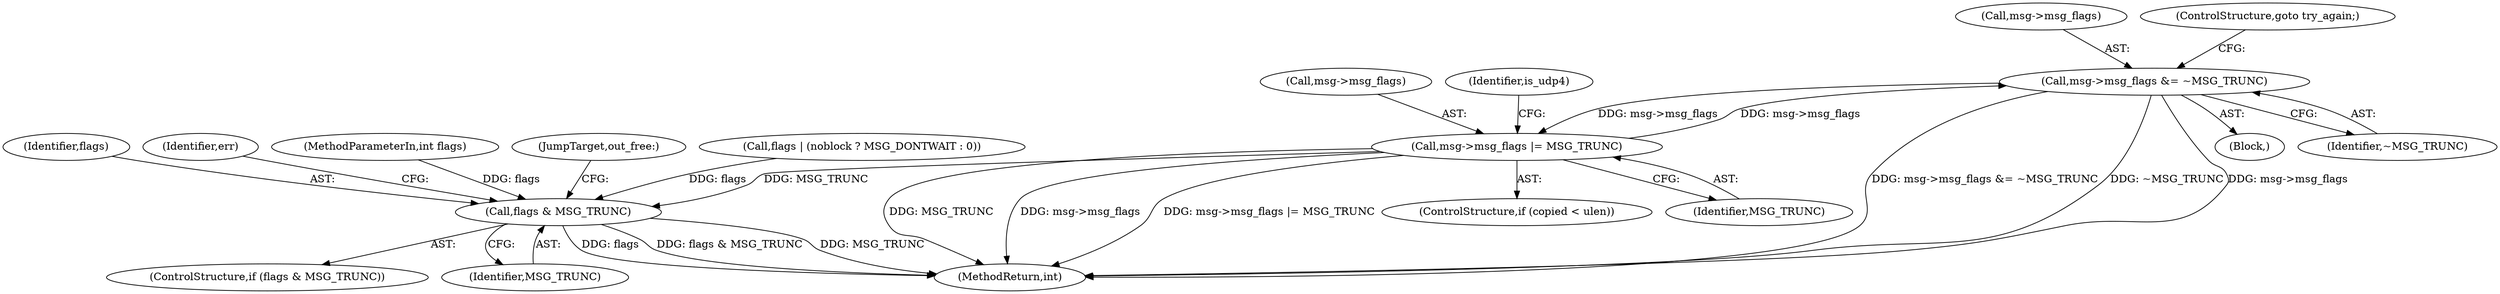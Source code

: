 digraph "0_linux_197c949e7798fbf28cfadc69d9ca0c2abbf93191_0@pointer" {
"1000481" [label="(Call,msg->msg_flags &= ~MSG_TRUNC)"];
"1000213" [label="(Call,msg->msg_flags |= MSG_TRUNC)"];
"1000481" [label="(Call,msg->msg_flags &= ~MSG_TRUNC)"];
"1000427" [label="(Call,flags & MSG_TRUNC)"];
"1000426" [label="(ControlStructure,if (flags & MSG_TRUNC))"];
"1000428" [label="(Identifier,flags)"];
"1000431" [label="(Identifier,err)"];
"1000427" [label="(Call,flags & MSG_TRUNC)"];
"1000108" [label="(MethodParameterIn,int flags)"];
"1000487" [label="(MethodReturn,int)"];
"1000214" [label="(Call,msg->msg_flags)"];
"1000433" [label="(JumpTarget,out_free:)"];
"1000110" [label="(Block,)"];
"1000219" [label="(Identifier,is_udp4)"];
"1000429" [label="(Identifier,MSG_TRUNC)"];
"1000481" [label="(Call,msg->msg_flags &= ~MSG_TRUNC)"];
"1000209" [label="(ControlStructure,if (copied < ulen))"];
"1000482" [label="(Call,msg->msg_flags)"];
"1000485" [label="(Identifier,~MSG_TRUNC)"];
"1000217" [label="(Identifier,MSG_TRUNC)"];
"1000213" [label="(Call,msg->msg_flags |= MSG_TRUNC)"];
"1000174" [label="(Call,flags | (noblock ? MSG_DONTWAIT : 0))"];
"1000486" [label="(ControlStructure,goto try_again;)"];
"1000481" -> "1000110"  [label="AST: "];
"1000481" -> "1000485"  [label="CFG: "];
"1000482" -> "1000481"  [label="AST: "];
"1000485" -> "1000481"  [label="AST: "];
"1000486" -> "1000481"  [label="CFG: "];
"1000481" -> "1000487"  [label="DDG: msg->msg_flags &= ~MSG_TRUNC"];
"1000481" -> "1000487"  [label="DDG: ~MSG_TRUNC"];
"1000481" -> "1000487"  [label="DDG: msg->msg_flags"];
"1000481" -> "1000213"  [label="DDG: msg->msg_flags"];
"1000213" -> "1000481"  [label="DDG: msg->msg_flags"];
"1000213" -> "1000209"  [label="AST: "];
"1000213" -> "1000217"  [label="CFG: "];
"1000214" -> "1000213"  [label="AST: "];
"1000217" -> "1000213"  [label="AST: "];
"1000219" -> "1000213"  [label="CFG: "];
"1000213" -> "1000487"  [label="DDG: MSG_TRUNC"];
"1000213" -> "1000487"  [label="DDG: msg->msg_flags"];
"1000213" -> "1000487"  [label="DDG: msg->msg_flags |= MSG_TRUNC"];
"1000213" -> "1000427"  [label="DDG: MSG_TRUNC"];
"1000427" -> "1000426"  [label="AST: "];
"1000427" -> "1000429"  [label="CFG: "];
"1000428" -> "1000427"  [label="AST: "];
"1000429" -> "1000427"  [label="AST: "];
"1000431" -> "1000427"  [label="CFG: "];
"1000433" -> "1000427"  [label="CFG: "];
"1000427" -> "1000487"  [label="DDG: flags"];
"1000427" -> "1000487"  [label="DDG: flags & MSG_TRUNC"];
"1000427" -> "1000487"  [label="DDG: MSG_TRUNC"];
"1000174" -> "1000427"  [label="DDG: flags"];
"1000108" -> "1000427"  [label="DDG: flags"];
}

